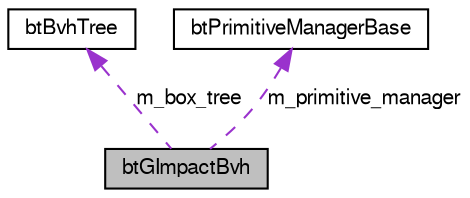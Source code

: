 digraph G
{
  bgcolor="transparent";
  edge [fontname="FreeSans",fontsize=10,labelfontname="FreeSans",labelfontsize=10];
  node [fontname="FreeSans",fontsize=10,shape=record];
  Node1 [label="btGImpactBvh",height=0.2,width=0.4,color="black", fillcolor="grey75", style="filled" fontcolor="black"];
  Node2 -> Node1 [dir=back,color="darkorchid3",fontsize=10,style="dashed",label="m_box_tree"];
  Node2 [label="btBvhTree",height=0.2,width=0.4,color="black",URL="$classbt_bvh_tree.html",tooltip="Basic Box tree structure."];
  Node3 -> Node1 [dir=back,color="darkorchid3",fontsize=10,style="dashed",label="m_primitive_manager"];
  Node3 [label="btPrimitiveManagerBase",height=0.2,width=0.4,color="black",URL="$classbt_primitive_manager_base.html",tooltip="Prototype Base class for primitive classification."];
}
